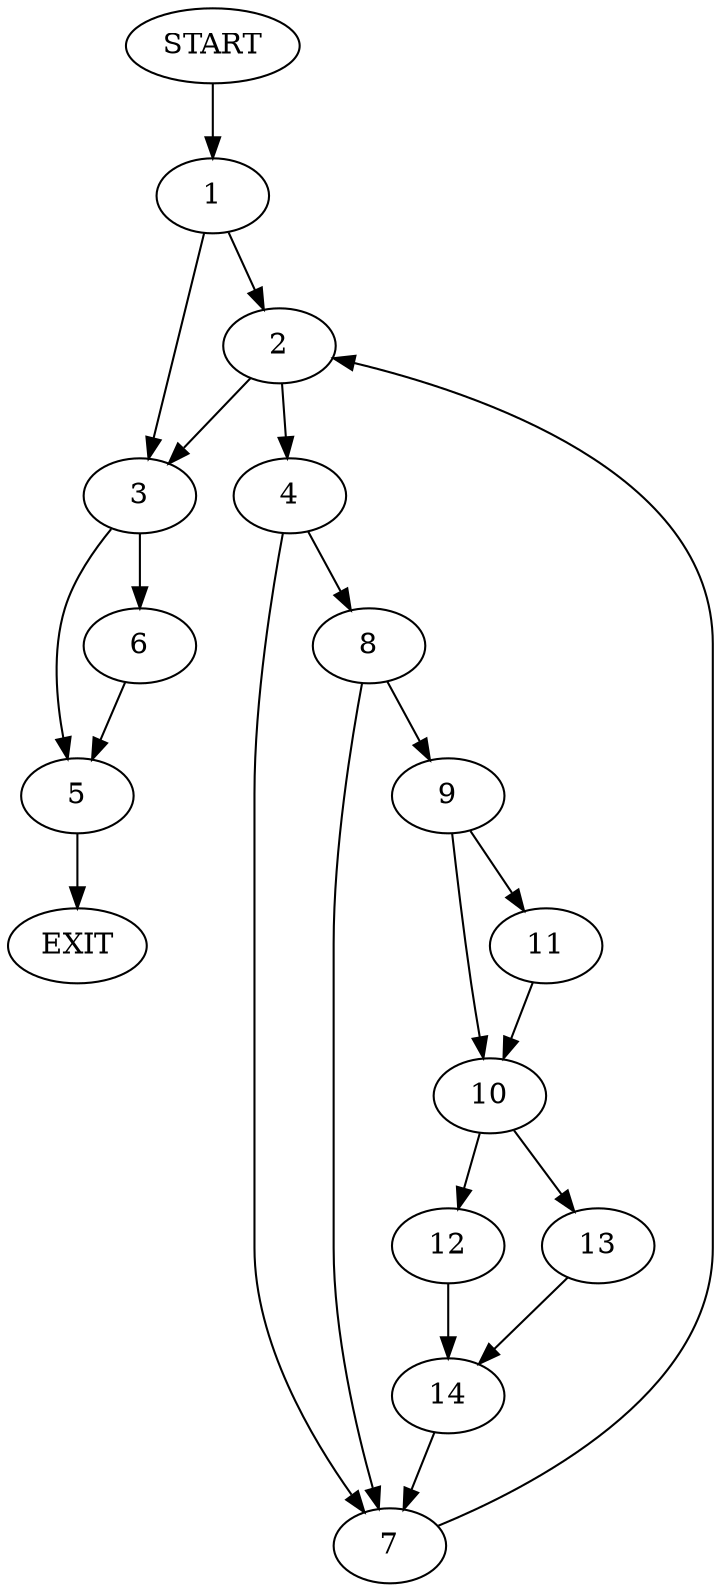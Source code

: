 digraph {
0 [label="START"]
15 [label="EXIT"]
0 -> 1
1 -> 2
1 -> 3
2 -> 4
2 -> 3
3 -> 5
3 -> 6
4 -> 7
4 -> 8
8 -> 7
8 -> 9
7 -> 2
9 -> 10
9 -> 11
10 -> 12
10 -> 13
11 -> 10
12 -> 14
13 -> 14
14 -> 7
6 -> 5
5 -> 15
}
